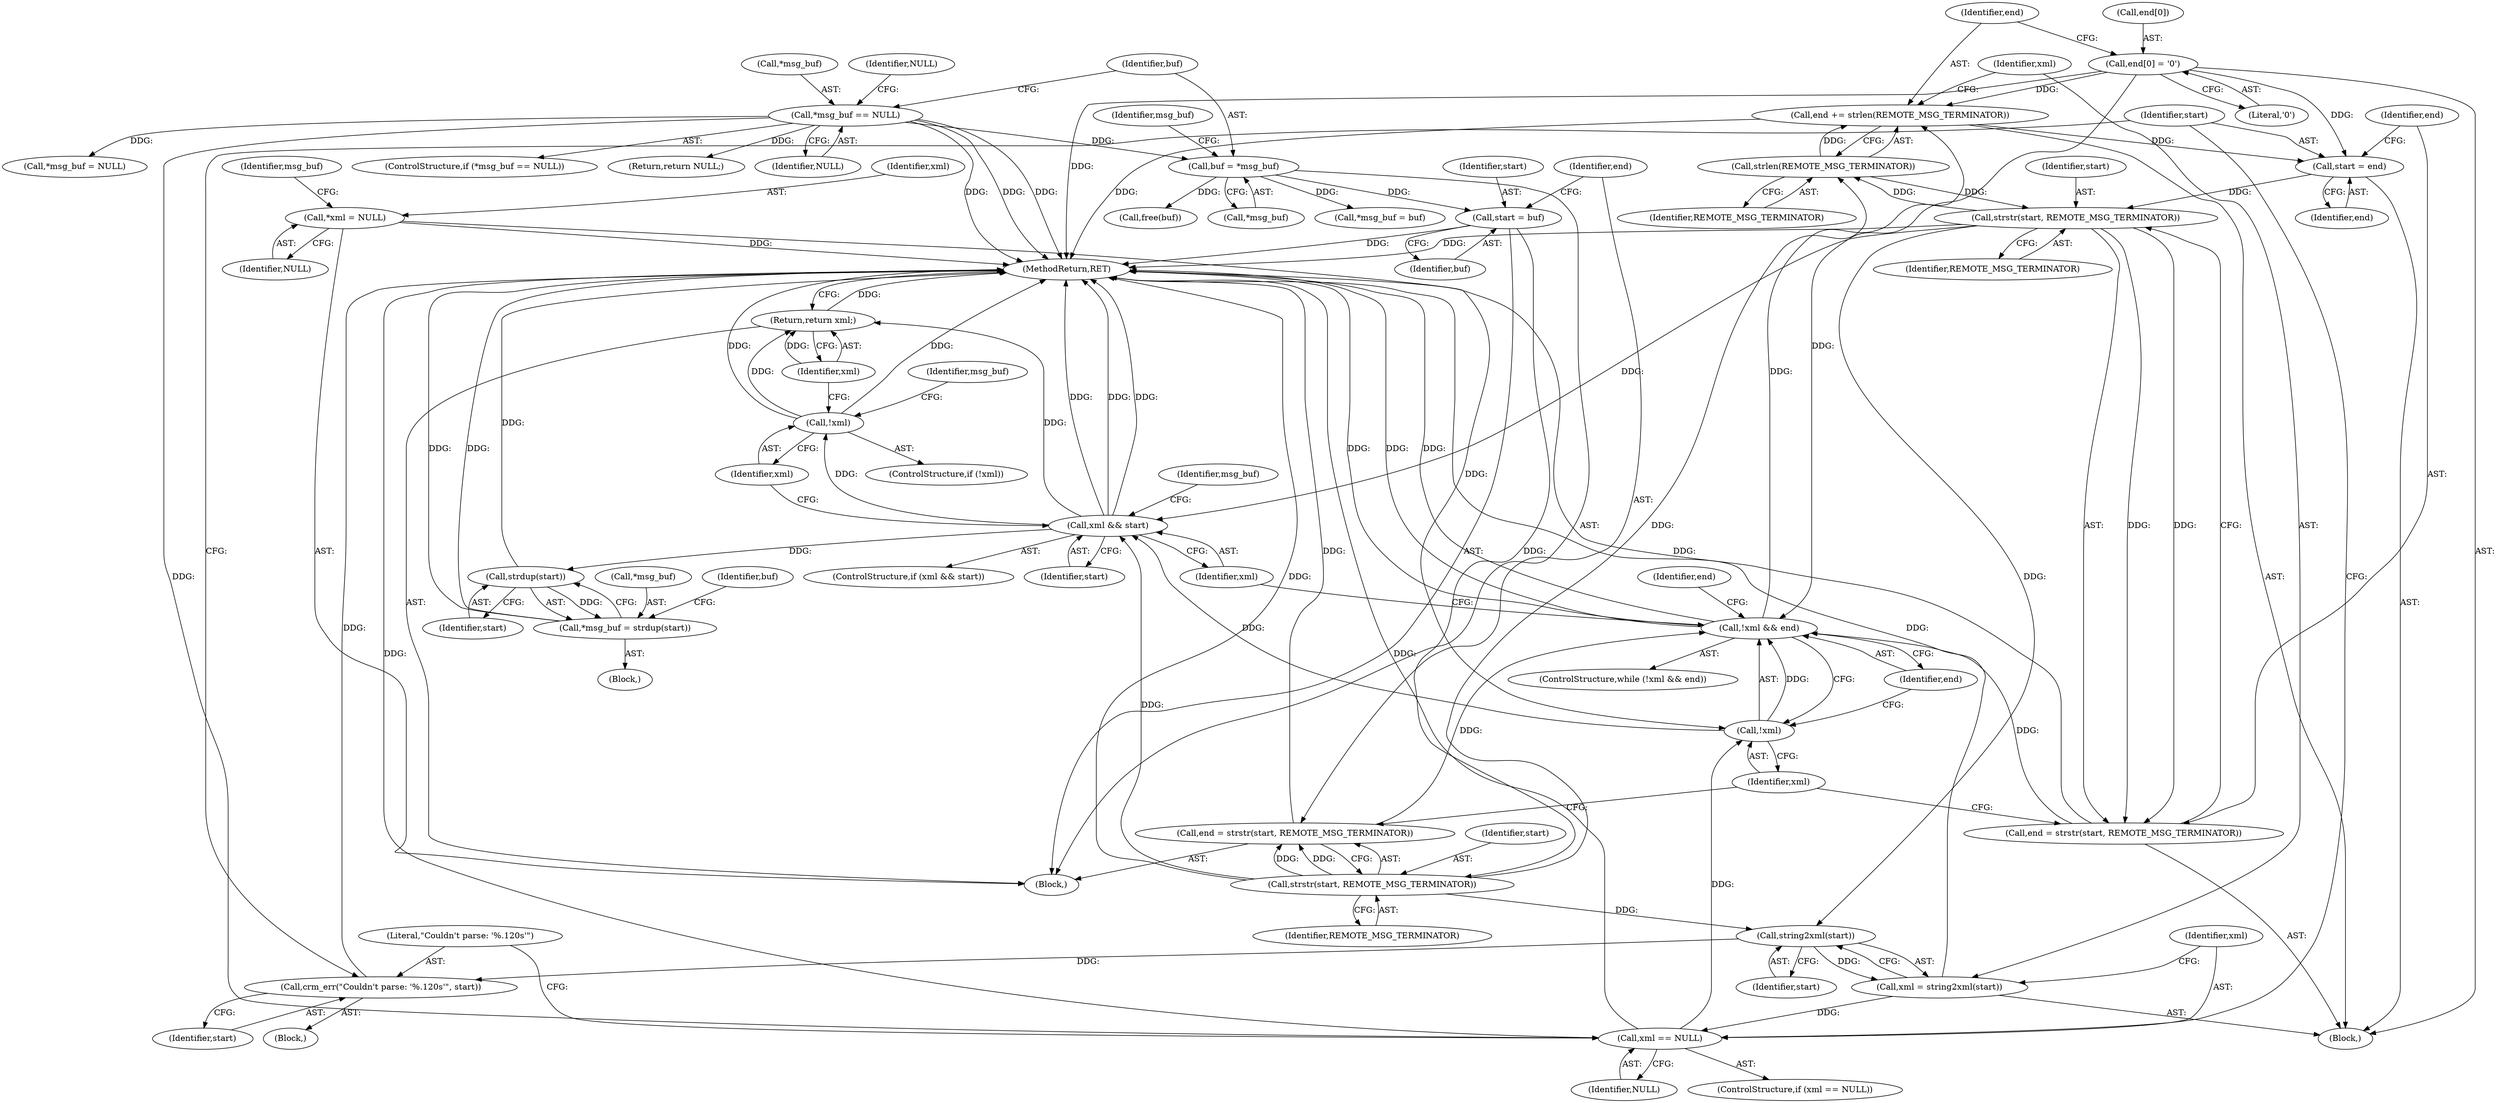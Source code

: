 digraph "0_pacemaker_564f7cc2a51dcd2f28ab12a13394f31be5aa3c93_17@API" {
"1000165" [label="(Call,end += strlen(REMOTE_MSG_TERMINATOR))"];
"1000167" [label="(Call,strlen(REMOTE_MSG_TERMINATOR))"];
"1000186" [label="(Call,strstr(start, REMOTE_MSG_TERMINATOR))"];
"1000181" [label="(Call,start = end)"];
"1000165" [label="(Call,end += strlen(REMOTE_MSG_TERMINATOR))"];
"1000155" [label="(Call,!xml && end)"];
"1000156" [label="(Call,!xml)"];
"1000127" [label="(Call,*xml = NULL)"];
"1000174" [label="(Call,xml == NULL)"];
"1000169" [label="(Call,xml = string2xml(start))"];
"1000171" [label="(Call,string2xml(start))"];
"1000151" [label="(Call,strstr(start, REMOTE_MSG_TERMINATOR))"];
"1000146" [label="(Call,start = buf)"];
"1000138" [label="(Call,buf = *msg_buf)"];
"1000131" [label="(Call,*msg_buf == NULL)"];
"1000184" [label="(Call,end = strstr(start, REMOTE_MSG_TERMINATOR))"];
"1000149" [label="(Call,end = strstr(start, REMOTE_MSG_TERMINATOR))"];
"1000160" [label="(Call,end[0] = '\0')"];
"1000190" [label="(Call,xml && start)"];
"1000197" [label="(Call,strdup(start))"];
"1000194" [label="(Call,*msg_buf = strdup(start))"];
"1000203" [label="(Call,!xml)"];
"1000210" [label="(Return,return xml;)"];
"1000178" [label="(Call,crm_err(\"Couldn't parse: '%.120s'\", start))"];
"1000185" [label="(Identifier,end)"];
"1000166" [label="(Identifier,end)"];
"1000160" [label="(Call,end[0] = '\0')"];
"1000157" [label="(Identifier,xml)"];
"1000198" [label="(Identifier,start)"];
"1000138" [label="(Call,buf = *msg_buf)"];
"1000150" [label="(Identifier,end)"];
"1000129" [label="(Identifier,NULL)"];
"1000128" [label="(Identifier,xml)"];
"1000197" [label="(Call,strdup(start))"];
"1000156" [label="(Call,!xml)"];
"1000158" [label="(Identifier,end)"];
"1000191" [label="(Identifier,xml)"];
"1000146" [label="(Call,start = buf)"];
"1000187" [label="(Identifier,start)"];
"1000161" [label="(Call,end[0])"];
"1000175" [label="(Identifier,xml)"];
"1000142" [label="(Call,*msg_buf = NULL)"];
"1000127" [label="(Call,*xml = NULL)"];
"1000162" [label="(Identifier,end)"];
"1000155" [label="(Call,!xml && end)"];
"1000132" [label="(Call,*msg_buf)"];
"1000176" [label="(Identifier,NULL)"];
"1000199" [label="(Call,free(buf))"];
"1000130" [label="(ControlStructure,if (*msg_buf == NULL))"];
"1000194" [label="(Call,*msg_buf = strdup(start))"];
"1000169" [label="(Call,xml = string2xml(start))"];
"1000179" [label="(Literal,\"Couldn't parse: '%.120s'\")"];
"1000189" [label="(ControlStructure,if (xml && start))"];
"1000204" [label="(Identifier,xml)"];
"1000177" [label="(Block,)"];
"1000148" [label="(Identifier,buf)"];
"1000203" [label="(Call,!xml)"];
"1000136" [label="(Return,return NULL;)"];
"1000192" [label="(Identifier,start)"];
"1000211" [label="(Identifier,xml)"];
"1000170" [label="(Identifier,xml)"];
"1000165" [label="(Call,end += strlen(REMOTE_MSG_TERMINATOR))"];
"1000168" [label="(Identifier,REMOTE_MSG_TERMINATOR)"];
"1000140" [label="(Call,*msg_buf)"];
"1000188" [label="(Identifier,REMOTE_MSG_TERMINATOR)"];
"1000181" [label="(Call,start = end)"];
"1000154" [label="(ControlStructure,while (!xml && end))"];
"1000200" [label="(Identifier,buf)"];
"1000167" [label="(Call,strlen(REMOTE_MSG_TERMINATOR))"];
"1000134" [label="(Identifier,NULL)"];
"1000159" [label="(Block,)"];
"1000131" [label="(Call,*msg_buf == NULL)"];
"1000206" [label="(Call,*msg_buf = buf)"];
"1000174" [label="(Call,xml == NULL)"];
"1000196" [label="(Identifier,msg_buf)"];
"1000210" [label="(Return,return xml;)"];
"1000149" [label="(Call,end = strstr(start, REMOTE_MSG_TERMINATOR))"];
"1000133" [label="(Identifier,msg_buf)"];
"1000164" [label="(Literal,'\0')"];
"1000184" [label="(Call,end = strstr(start, REMOTE_MSG_TERMINATOR))"];
"1000190" [label="(Call,xml && start)"];
"1000182" [label="(Identifier,start)"];
"1000113" [label="(Block,)"];
"1000172" [label="(Identifier,start)"];
"1000178" [label="(Call,crm_err(\"Couldn't parse: '%.120s'\", start))"];
"1000173" [label="(ControlStructure,if (xml == NULL))"];
"1000195" [label="(Call,*msg_buf)"];
"1000186" [label="(Call,strstr(start, REMOTE_MSG_TERMINATOR))"];
"1000208" [label="(Identifier,msg_buf)"];
"1000153" [label="(Identifier,REMOTE_MSG_TERMINATOR)"];
"1000151" [label="(Call,strstr(start, REMOTE_MSG_TERMINATOR))"];
"1000147" [label="(Identifier,start)"];
"1000180" [label="(Identifier,start)"];
"1000183" [label="(Identifier,end)"];
"1000193" [label="(Block,)"];
"1000212" [label="(MethodReturn,RET)"];
"1000152" [label="(Identifier,start)"];
"1000139" [label="(Identifier,buf)"];
"1000144" [label="(Identifier,msg_buf)"];
"1000137" [label="(Identifier,NULL)"];
"1000171" [label="(Call,string2xml(start))"];
"1000202" [label="(ControlStructure,if (!xml))"];
"1000165" -> "1000159"  [label="AST: "];
"1000165" -> "1000167"  [label="CFG: "];
"1000166" -> "1000165"  [label="AST: "];
"1000167" -> "1000165"  [label="AST: "];
"1000170" -> "1000165"  [label="CFG: "];
"1000165" -> "1000212"  [label="DDG: "];
"1000167" -> "1000165"  [label="DDG: "];
"1000155" -> "1000165"  [label="DDG: "];
"1000160" -> "1000165"  [label="DDG: "];
"1000165" -> "1000181"  [label="DDG: "];
"1000167" -> "1000168"  [label="CFG: "];
"1000168" -> "1000167"  [label="AST: "];
"1000186" -> "1000167"  [label="DDG: "];
"1000151" -> "1000167"  [label="DDG: "];
"1000167" -> "1000186"  [label="DDG: "];
"1000186" -> "1000184"  [label="AST: "];
"1000186" -> "1000188"  [label="CFG: "];
"1000187" -> "1000186"  [label="AST: "];
"1000188" -> "1000186"  [label="AST: "];
"1000184" -> "1000186"  [label="CFG: "];
"1000186" -> "1000212"  [label="DDG: "];
"1000186" -> "1000171"  [label="DDG: "];
"1000186" -> "1000184"  [label="DDG: "];
"1000186" -> "1000184"  [label="DDG: "];
"1000181" -> "1000186"  [label="DDG: "];
"1000186" -> "1000190"  [label="DDG: "];
"1000181" -> "1000159"  [label="AST: "];
"1000181" -> "1000183"  [label="CFG: "];
"1000182" -> "1000181"  [label="AST: "];
"1000183" -> "1000181"  [label="AST: "];
"1000185" -> "1000181"  [label="CFG: "];
"1000160" -> "1000181"  [label="DDG: "];
"1000155" -> "1000154"  [label="AST: "];
"1000155" -> "1000156"  [label="CFG: "];
"1000155" -> "1000158"  [label="CFG: "];
"1000156" -> "1000155"  [label="AST: "];
"1000158" -> "1000155"  [label="AST: "];
"1000162" -> "1000155"  [label="CFG: "];
"1000191" -> "1000155"  [label="CFG: "];
"1000155" -> "1000212"  [label="DDG: "];
"1000155" -> "1000212"  [label="DDG: "];
"1000155" -> "1000212"  [label="DDG: "];
"1000156" -> "1000155"  [label="DDG: "];
"1000184" -> "1000155"  [label="DDG: "];
"1000149" -> "1000155"  [label="DDG: "];
"1000160" -> "1000155"  [label="DDG: "];
"1000156" -> "1000157"  [label="CFG: "];
"1000157" -> "1000156"  [label="AST: "];
"1000158" -> "1000156"  [label="CFG: "];
"1000127" -> "1000156"  [label="DDG: "];
"1000174" -> "1000156"  [label="DDG: "];
"1000156" -> "1000190"  [label="DDG: "];
"1000127" -> "1000113"  [label="AST: "];
"1000127" -> "1000129"  [label="CFG: "];
"1000128" -> "1000127"  [label="AST: "];
"1000129" -> "1000127"  [label="AST: "];
"1000133" -> "1000127"  [label="CFG: "];
"1000127" -> "1000212"  [label="DDG: "];
"1000174" -> "1000173"  [label="AST: "];
"1000174" -> "1000176"  [label="CFG: "];
"1000175" -> "1000174"  [label="AST: "];
"1000176" -> "1000174"  [label="AST: "];
"1000179" -> "1000174"  [label="CFG: "];
"1000182" -> "1000174"  [label="CFG: "];
"1000174" -> "1000212"  [label="DDG: "];
"1000174" -> "1000212"  [label="DDG: "];
"1000169" -> "1000174"  [label="DDG: "];
"1000131" -> "1000174"  [label="DDG: "];
"1000169" -> "1000159"  [label="AST: "];
"1000169" -> "1000171"  [label="CFG: "];
"1000170" -> "1000169"  [label="AST: "];
"1000171" -> "1000169"  [label="AST: "];
"1000175" -> "1000169"  [label="CFG: "];
"1000169" -> "1000212"  [label="DDG: "];
"1000171" -> "1000169"  [label="DDG: "];
"1000171" -> "1000172"  [label="CFG: "];
"1000172" -> "1000171"  [label="AST: "];
"1000151" -> "1000171"  [label="DDG: "];
"1000171" -> "1000178"  [label="DDG: "];
"1000151" -> "1000149"  [label="AST: "];
"1000151" -> "1000153"  [label="CFG: "];
"1000152" -> "1000151"  [label="AST: "];
"1000153" -> "1000151"  [label="AST: "];
"1000149" -> "1000151"  [label="CFG: "];
"1000151" -> "1000212"  [label="DDG: "];
"1000151" -> "1000149"  [label="DDG: "];
"1000151" -> "1000149"  [label="DDG: "];
"1000146" -> "1000151"  [label="DDG: "];
"1000151" -> "1000190"  [label="DDG: "];
"1000146" -> "1000113"  [label="AST: "];
"1000146" -> "1000148"  [label="CFG: "];
"1000147" -> "1000146"  [label="AST: "];
"1000148" -> "1000146"  [label="AST: "];
"1000150" -> "1000146"  [label="CFG: "];
"1000146" -> "1000212"  [label="DDG: "];
"1000138" -> "1000146"  [label="DDG: "];
"1000138" -> "1000113"  [label="AST: "];
"1000138" -> "1000140"  [label="CFG: "];
"1000139" -> "1000138"  [label="AST: "];
"1000140" -> "1000138"  [label="AST: "];
"1000144" -> "1000138"  [label="CFG: "];
"1000131" -> "1000138"  [label="DDG: "];
"1000138" -> "1000199"  [label="DDG: "];
"1000138" -> "1000206"  [label="DDG: "];
"1000131" -> "1000130"  [label="AST: "];
"1000131" -> "1000134"  [label="CFG: "];
"1000132" -> "1000131"  [label="AST: "];
"1000134" -> "1000131"  [label="AST: "];
"1000137" -> "1000131"  [label="CFG: "];
"1000139" -> "1000131"  [label="CFG: "];
"1000131" -> "1000212"  [label="DDG: "];
"1000131" -> "1000212"  [label="DDG: "];
"1000131" -> "1000212"  [label="DDG: "];
"1000131" -> "1000136"  [label="DDG: "];
"1000131" -> "1000142"  [label="DDG: "];
"1000184" -> "1000159"  [label="AST: "];
"1000185" -> "1000184"  [label="AST: "];
"1000157" -> "1000184"  [label="CFG: "];
"1000184" -> "1000212"  [label="DDG: "];
"1000149" -> "1000113"  [label="AST: "];
"1000150" -> "1000149"  [label="AST: "];
"1000157" -> "1000149"  [label="CFG: "];
"1000149" -> "1000212"  [label="DDG: "];
"1000160" -> "1000159"  [label="AST: "];
"1000160" -> "1000164"  [label="CFG: "];
"1000161" -> "1000160"  [label="AST: "];
"1000164" -> "1000160"  [label="AST: "];
"1000166" -> "1000160"  [label="CFG: "];
"1000160" -> "1000212"  [label="DDG: "];
"1000190" -> "1000189"  [label="AST: "];
"1000190" -> "1000191"  [label="CFG: "];
"1000190" -> "1000192"  [label="CFG: "];
"1000191" -> "1000190"  [label="AST: "];
"1000192" -> "1000190"  [label="AST: "];
"1000196" -> "1000190"  [label="CFG: "];
"1000204" -> "1000190"  [label="CFG: "];
"1000190" -> "1000212"  [label="DDG: "];
"1000190" -> "1000212"  [label="DDG: "];
"1000190" -> "1000212"  [label="DDG: "];
"1000190" -> "1000197"  [label="DDG: "];
"1000190" -> "1000203"  [label="DDG: "];
"1000190" -> "1000210"  [label="DDG: "];
"1000197" -> "1000194"  [label="AST: "];
"1000197" -> "1000198"  [label="CFG: "];
"1000198" -> "1000197"  [label="AST: "];
"1000194" -> "1000197"  [label="CFG: "];
"1000197" -> "1000212"  [label="DDG: "];
"1000197" -> "1000194"  [label="DDG: "];
"1000194" -> "1000193"  [label="AST: "];
"1000195" -> "1000194"  [label="AST: "];
"1000200" -> "1000194"  [label="CFG: "];
"1000194" -> "1000212"  [label="DDG: "];
"1000194" -> "1000212"  [label="DDG: "];
"1000203" -> "1000202"  [label="AST: "];
"1000203" -> "1000204"  [label="CFG: "];
"1000204" -> "1000203"  [label="AST: "];
"1000208" -> "1000203"  [label="CFG: "];
"1000211" -> "1000203"  [label="CFG: "];
"1000203" -> "1000212"  [label="DDG: "];
"1000203" -> "1000212"  [label="DDG: "];
"1000203" -> "1000210"  [label="DDG: "];
"1000210" -> "1000113"  [label="AST: "];
"1000210" -> "1000211"  [label="CFG: "];
"1000211" -> "1000210"  [label="AST: "];
"1000212" -> "1000210"  [label="CFG: "];
"1000210" -> "1000212"  [label="DDG: "];
"1000211" -> "1000210"  [label="DDG: "];
"1000178" -> "1000177"  [label="AST: "];
"1000178" -> "1000180"  [label="CFG: "];
"1000179" -> "1000178"  [label="AST: "];
"1000180" -> "1000178"  [label="AST: "];
"1000182" -> "1000178"  [label="CFG: "];
"1000178" -> "1000212"  [label="DDG: "];
}
